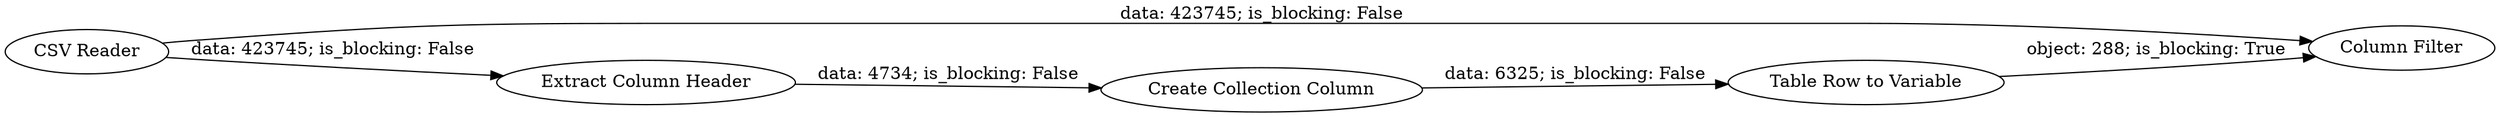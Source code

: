 digraph {
	"8653662604693640536_2" [label="Column Filter"]
	"8653662604693640536_10" [label="CSV Reader"]
	"8653662604693640536_5" [label="Extract Column Header"]
	"8653662604693640536_4" [label="Table Row to Variable"]
	"8653662604693640536_6" [label="Create Collection Column"]
	"8653662604693640536_10" -> "8653662604693640536_5" [label="data: 423745; is_blocking: False"]
	"8653662604693640536_6" -> "8653662604693640536_4" [label="data: 6325; is_blocking: False"]
	"8653662604693640536_10" -> "8653662604693640536_2" [label="data: 423745; is_blocking: False"]
	"8653662604693640536_4" -> "8653662604693640536_2" [label="object: 288; is_blocking: True"]
	"8653662604693640536_5" -> "8653662604693640536_6" [label="data: 4734; is_blocking: False"]
	rankdir=LR
}
